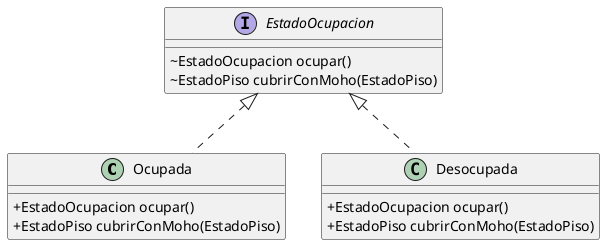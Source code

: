 @startuml
skinparam classAttributeIconSize 0
class Ocupada {
+ EstadoOcupacion ocupar()
+ EstadoPiso cubrirConMoho(EstadoPiso)
}
class Desocupada {
+ EstadoOcupacion ocupar()
+ EstadoPiso cubrirConMoho(EstadoPiso)
}
interface EstadoOcupacion {
~ EstadoOcupacion ocupar()
~ EstadoPiso cubrirConMoho(EstadoPiso)
}


EstadoOcupacion <|.. Ocupada
EstadoOcupacion <|.. Desocupada
@enduml